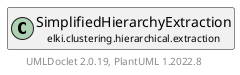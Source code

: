 @startuml
    remove .*\.(Instance|Par|Parameterizer|Factory)$
    set namespaceSeparator none
    hide empty fields
    hide empty methods

    class "<size:14>SimplifiedHierarchyExtraction.Instance\n<size:10>elki.clustering.hierarchical.extraction" as elki.clustering.hierarchical.extraction.SimplifiedHierarchyExtraction.Instance [[SimplifiedHierarchyExtraction.Instance.html]] {
        #merges: ClusterMergeHistory
        #coredist: DoubleDataStore
        +Instance(ClusterMergeHistory)
        +run(): Clustering<DendrogramModel>
        -addSingleton(TempCluster, int, DBIDRef, double, boolean): void
        #toCluster(TempCluster, Clustering<DendrogramModel>): Cluster<DendrogramModel>
        #makeCluster(int, double, DBIDs): Cluster<DendrogramModel>
    }

    class "<size:14>SimplifiedHierarchyExtraction\n<size:10>elki.clustering.hierarchical.extraction" as elki.clustering.hierarchical.extraction.SimplifiedHierarchyExtraction [[SimplifiedHierarchyExtraction.html]]

    elki.clustering.hierarchical.extraction.SimplifiedHierarchyExtraction +-- elki.clustering.hierarchical.extraction.SimplifiedHierarchyExtraction.Instance

    center footer UMLDoclet 2.0.19, PlantUML 1.2022.8
@enduml
